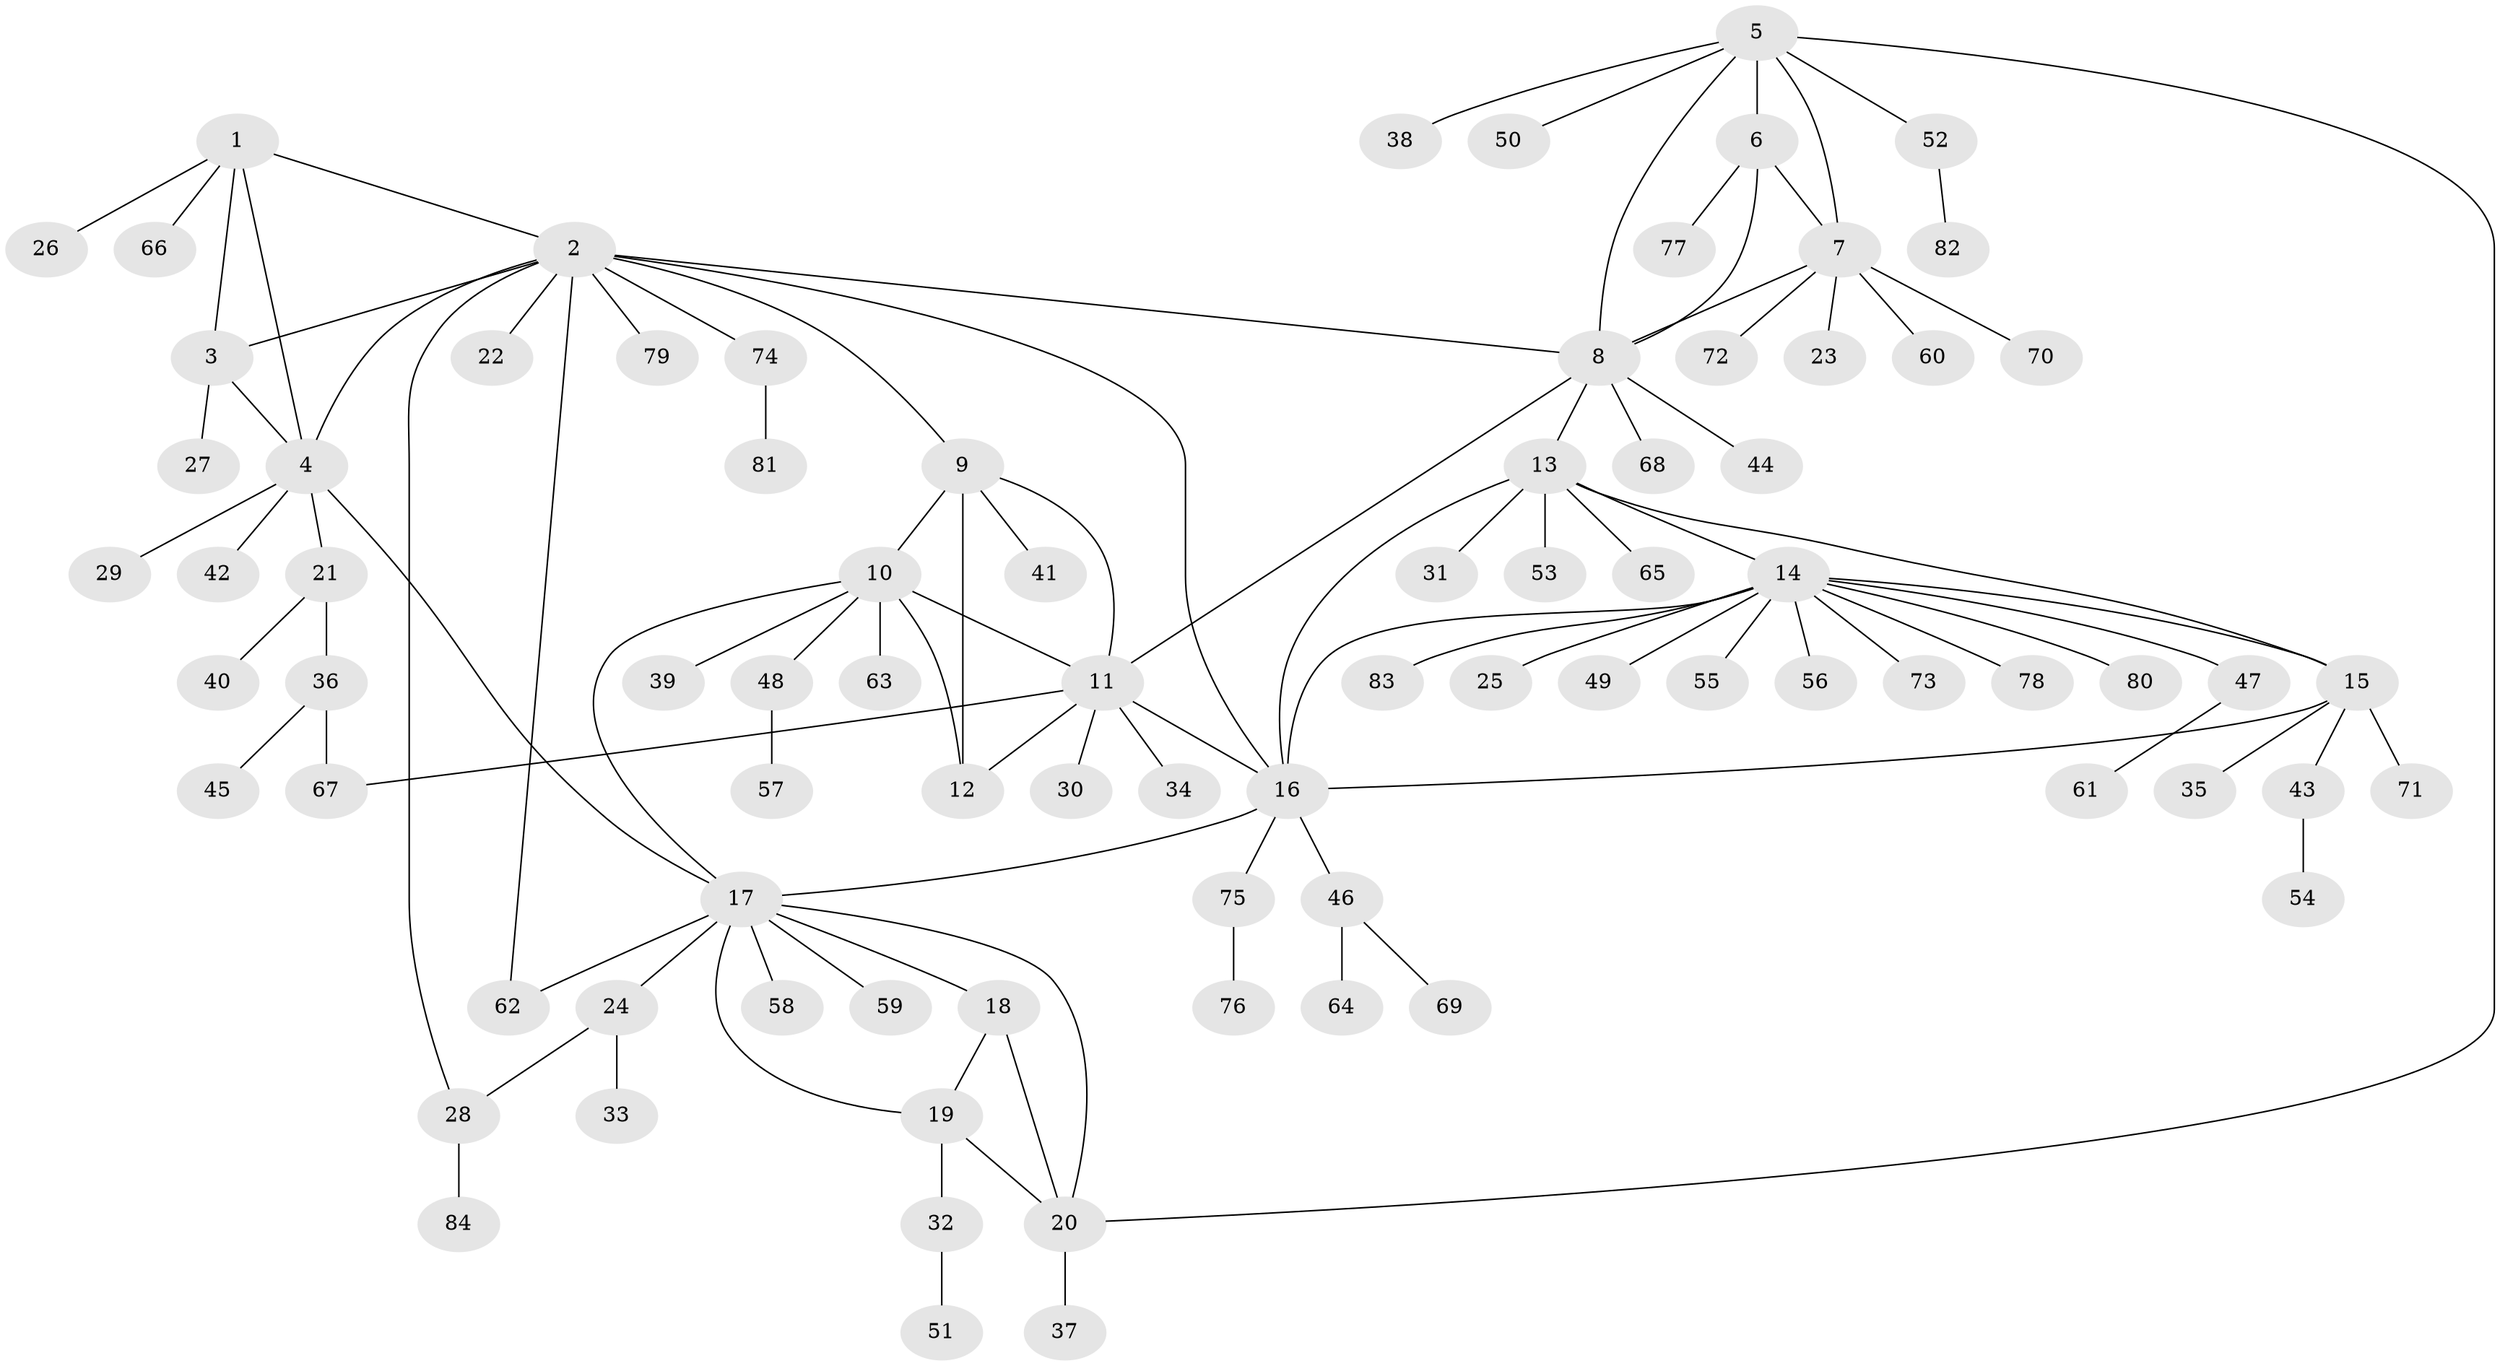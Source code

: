 // coarse degree distribution, {3: 0.23076923076923078, 9: 0.038461538461538464, 5: 0.07692307692307693, 6: 0.07692307692307693, 4: 0.11538461538461539, 8: 0.038461538461538464, 7: 0.038461538461538464, 2: 0.07692307692307693, 1: 0.3076923076923077}
// Generated by graph-tools (version 1.1) at 2025/52/03/04/25 22:52:13]
// undirected, 84 vertices, 107 edges
graph export_dot {
  node [color=gray90,style=filled];
  1;
  2;
  3;
  4;
  5;
  6;
  7;
  8;
  9;
  10;
  11;
  12;
  13;
  14;
  15;
  16;
  17;
  18;
  19;
  20;
  21;
  22;
  23;
  24;
  25;
  26;
  27;
  28;
  29;
  30;
  31;
  32;
  33;
  34;
  35;
  36;
  37;
  38;
  39;
  40;
  41;
  42;
  43;
  44;
  45;
  46;
  47;
  48;
  49;
  50;
  51;
  52;
  53;
  54;
  55;
  56;
  57;
  58;
  59;
  60;
  61;
  62;
  63;
  64;
  65;
  66;
  67;
  68;
  69;
  70;
  71;
  72;
  73;
  74;
  75;
  76;
  77;
  78;
  79;
  80;
  81;
  82;
  83;
  84;
  1 -- 2;
  1 -- 3;
  1 -- 4;
  1 -- 26;
  1 -- 66;
  2 -- 3;
  2 -- 4;
  2 -- 8;
  2 -- 9;
  2 -- 16;
  2 -- 22;
  2 -- 28;
  2 -- 62;
  2 -- 74;
  2 -- 79;
  3 -- 4;
  3 -- 27;
  4 -- 17;
  4 -- 21;
  4 -- 29;
  4 -- 42;
  5 -- 6;
  5 -- 7;
  5 -- 8;
  5 -- 20;
  5 -- 38;
  5 -- 50;
  5 -- 52;
  6 -- 7;
  6 -- 8;
  6 -- 77;
  7 -- 8;
  7 -- 23;
  7 -- 60;
  7 -- 70;
  7 -- 72;
  8 -- 11;
  8 -- 13;
  8 -- 44;
  8 -- 68;
  9 -- 10;
  9 -- 11;
  9 -- 12;
  9 -- 41;
  10 -- 11;
  10 -- 12;
  10 -- 17;
  10 -- 39;
  10 -- 48;
  10 -- 63;
  11 -- 12;
  11 -- 16;
  11 -- 30;
  11 -- 34;
  11 -- 67;
  13 -- 14;
  13 -- 15;
  13 -- 16;
  13 -- 31;
  13 -- 53;
  13 -- 65;
  14 -- 15;
  14 -- 16;
  14 -- 25;
  14 -- 47;
  14 -- 49;
  14 -- 55;
  14 -- 56;
  14 -- 73;
  14 -- 78;
  14 -- 80;
  14 -- 83;
  15 -- 16;
  15 -- 35;
  15 -- 43;
  15 -- 71;
  16 -- 17;
  16 -- 46;
  16 -- 75;
  17 -- 18;
  17 -- 19;
  17 -- 20;
  17 -- 24;
  17 -- 58;
  17 -- 59;
  17 -- 62;
  18 -- 19;
  18 -- 20;
  19 -- 20;
  19 -- 32;
  20 -- 37;
  21 -- 36;
  21 -- 40;
  24 -- 28;
  24 -- 33;
  28 -- 84;
  32 -- 51;
  36 -- 45;
  36 -- 67;
  43 -- 54;
  46 -- 64;
  46 -- 69;
  47 -- 61;
  48 -- 57;
  52 -- 82;
  74 -- 81;
  75 -- 76;
}
